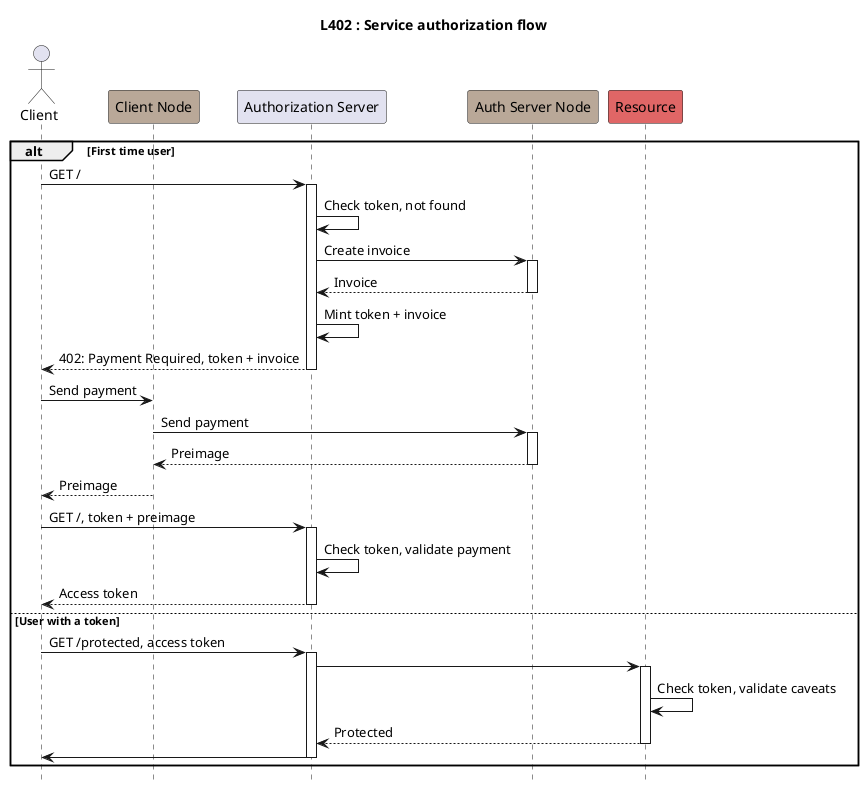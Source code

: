 @startuml Authorization Flow
title L402 : Service authorization flow

hide stereotype
hide empty members
hide footbox

actor Client as C
participant "Client Node" as CNode #B9A898
participant "Authorization Server" as Auth
participant "Auth Server Node" as SNode  #B9A898
participant "Resource" as Res #e06666

alt First time user
  C -> Auth: GET /
  activate Auth
    Auth -> Auth: Check token, not found
    Auth -> SNode: Create invoice
    activate SNode
      Auth <-- SNode: Invoice
    deactivate SNode
    Auth -> Auth: Mint token + invoice
    C <-- Auth: 402: Payment Required, token + invoice
  deactivate Auth
  C -> CNode: Send payment
  CNode -> SNode: Send payment
  activate SNode
    CNode <-- SNode: Preimage
  deactivate SNode
  C <-- CNode: Preimage
  C -> Auth: GET /, token + preimage
  activate Auth
    Auth -> Auth: Check token, validate payment
    C <-- Auth: Access token
  deactivate Auth

else User with a token
  C -> Auth: GET /protected, access token
  activate Auth
    Auth -> Res
    activate Res
      Res -> Res: Check token, validate caveats
      Auth <-- Res: Protected
    deactivate Res
    C <- Auth
  deactivate Auth

end

@enduml